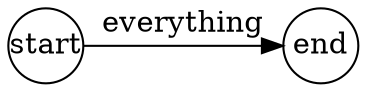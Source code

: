 digraph finite_state_machine {
    {
        rank=same;
        node [shape = circle];
        node [fixedsize = true];
        start -> end [ label = everything ];
    }
}
